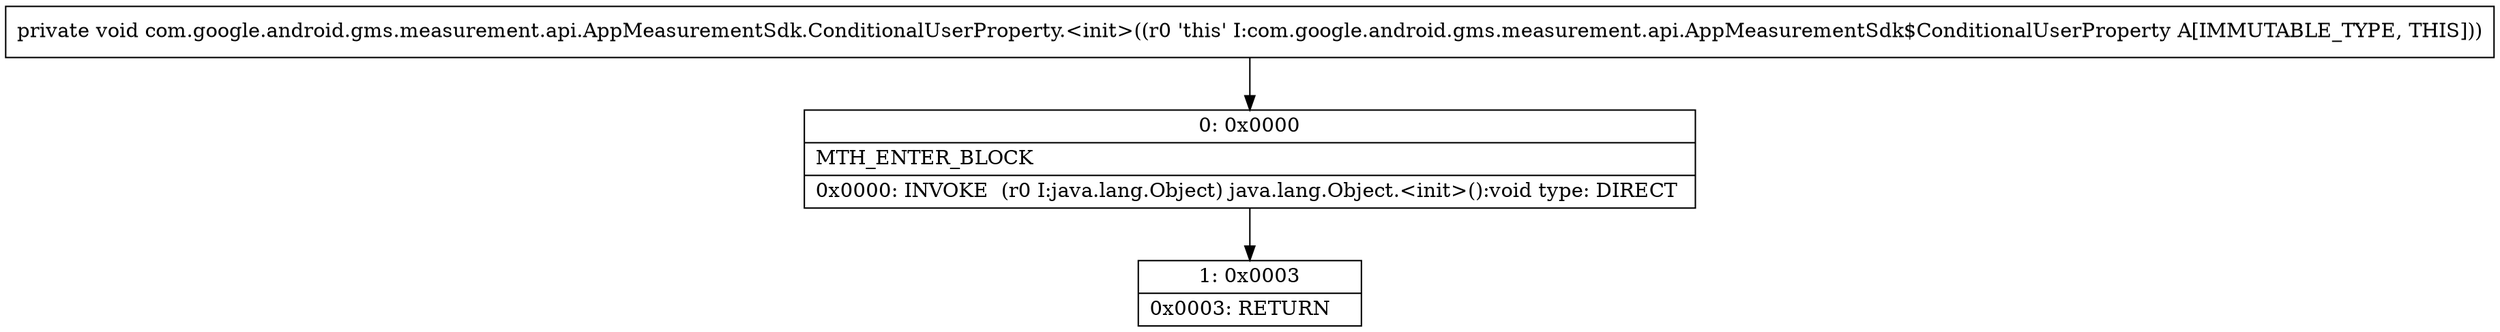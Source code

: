 digraph "CFG forcom.google.android.gms.measurement.api.AppMeasurementSdk.ConditionalUserProperty.\<init\>()V" {
Node_0 [shape=record,label="{0\:\ 0x0000|MTH_ENTER_BLOCK\l|0x0000: INVOKE  (r0 I:java.lang.Object) java.lang.Object.\<init\>():void type: DIRECT \l}"];
Node_1 [shape=record,label="{1\:\ 0x0003|0x0003: RETURN   \l}"];
MethodNode[shape=record,label="{private void com.google.android.gms.measurement.api.AppMeasurementSdk.ConditionalUserProperty.\<init\>((r0 'this' I:com.google.android.gms.measurement.api.AppMeasurementSdk$ConditionalUserProperty A[IMMUTABLE_TYPE, THIS])) }"];
MethodNode -> Node_0;
Node_0 -> Node_1;
}

